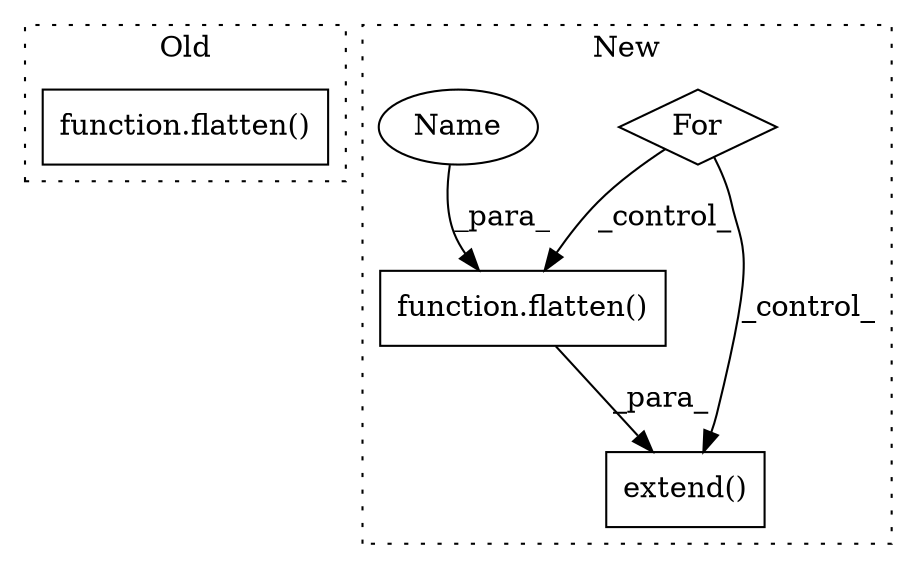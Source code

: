 digraph G {
subgraph cluster0 {
1 [label="function.flatten()" a="75" s="251351,251360" l="8,1" shape="box"];
label = "Old";
style="dotted";
}
subgraph cluster1 {
2 [label="function.flatten()" a="75" s="251335,251344" l="8,1" shape="box"];
3 [label="For" a="107" s="251263,251312" l="4,14" shape="diamond"];
4 [label="extend()" a="75" s="251326,251345" l="9,1" shape="box"];
5 [label="Name" a="87" s="251343" l="1" shape="ellipse"];
label = "New";
style="dotted";
}
2 -> 4 [label="_para_"];
3 -> 2 [label="_control_"];
3 -> 4 [label="_control_"];
5 -> 2 [label="_para_"];
}